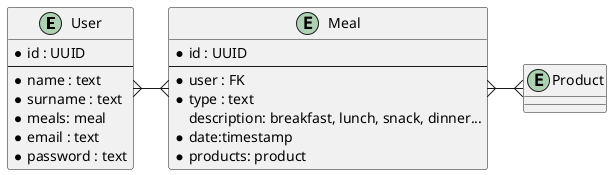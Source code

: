 @startuml
entity "User" as user {
*id : UUID
--
*name : text
* surname : text
* meals: meal
* email : text
*password : text
}

entity "Meal" as meal {
*id : UUID
--
*user : FK
*type : text
    description: breakfast, lunch, snack, dinner...
* date:timestamp
* products: product
}

entity "Product" as product {

}


user}-{meal
meal}-{product


@enduml
